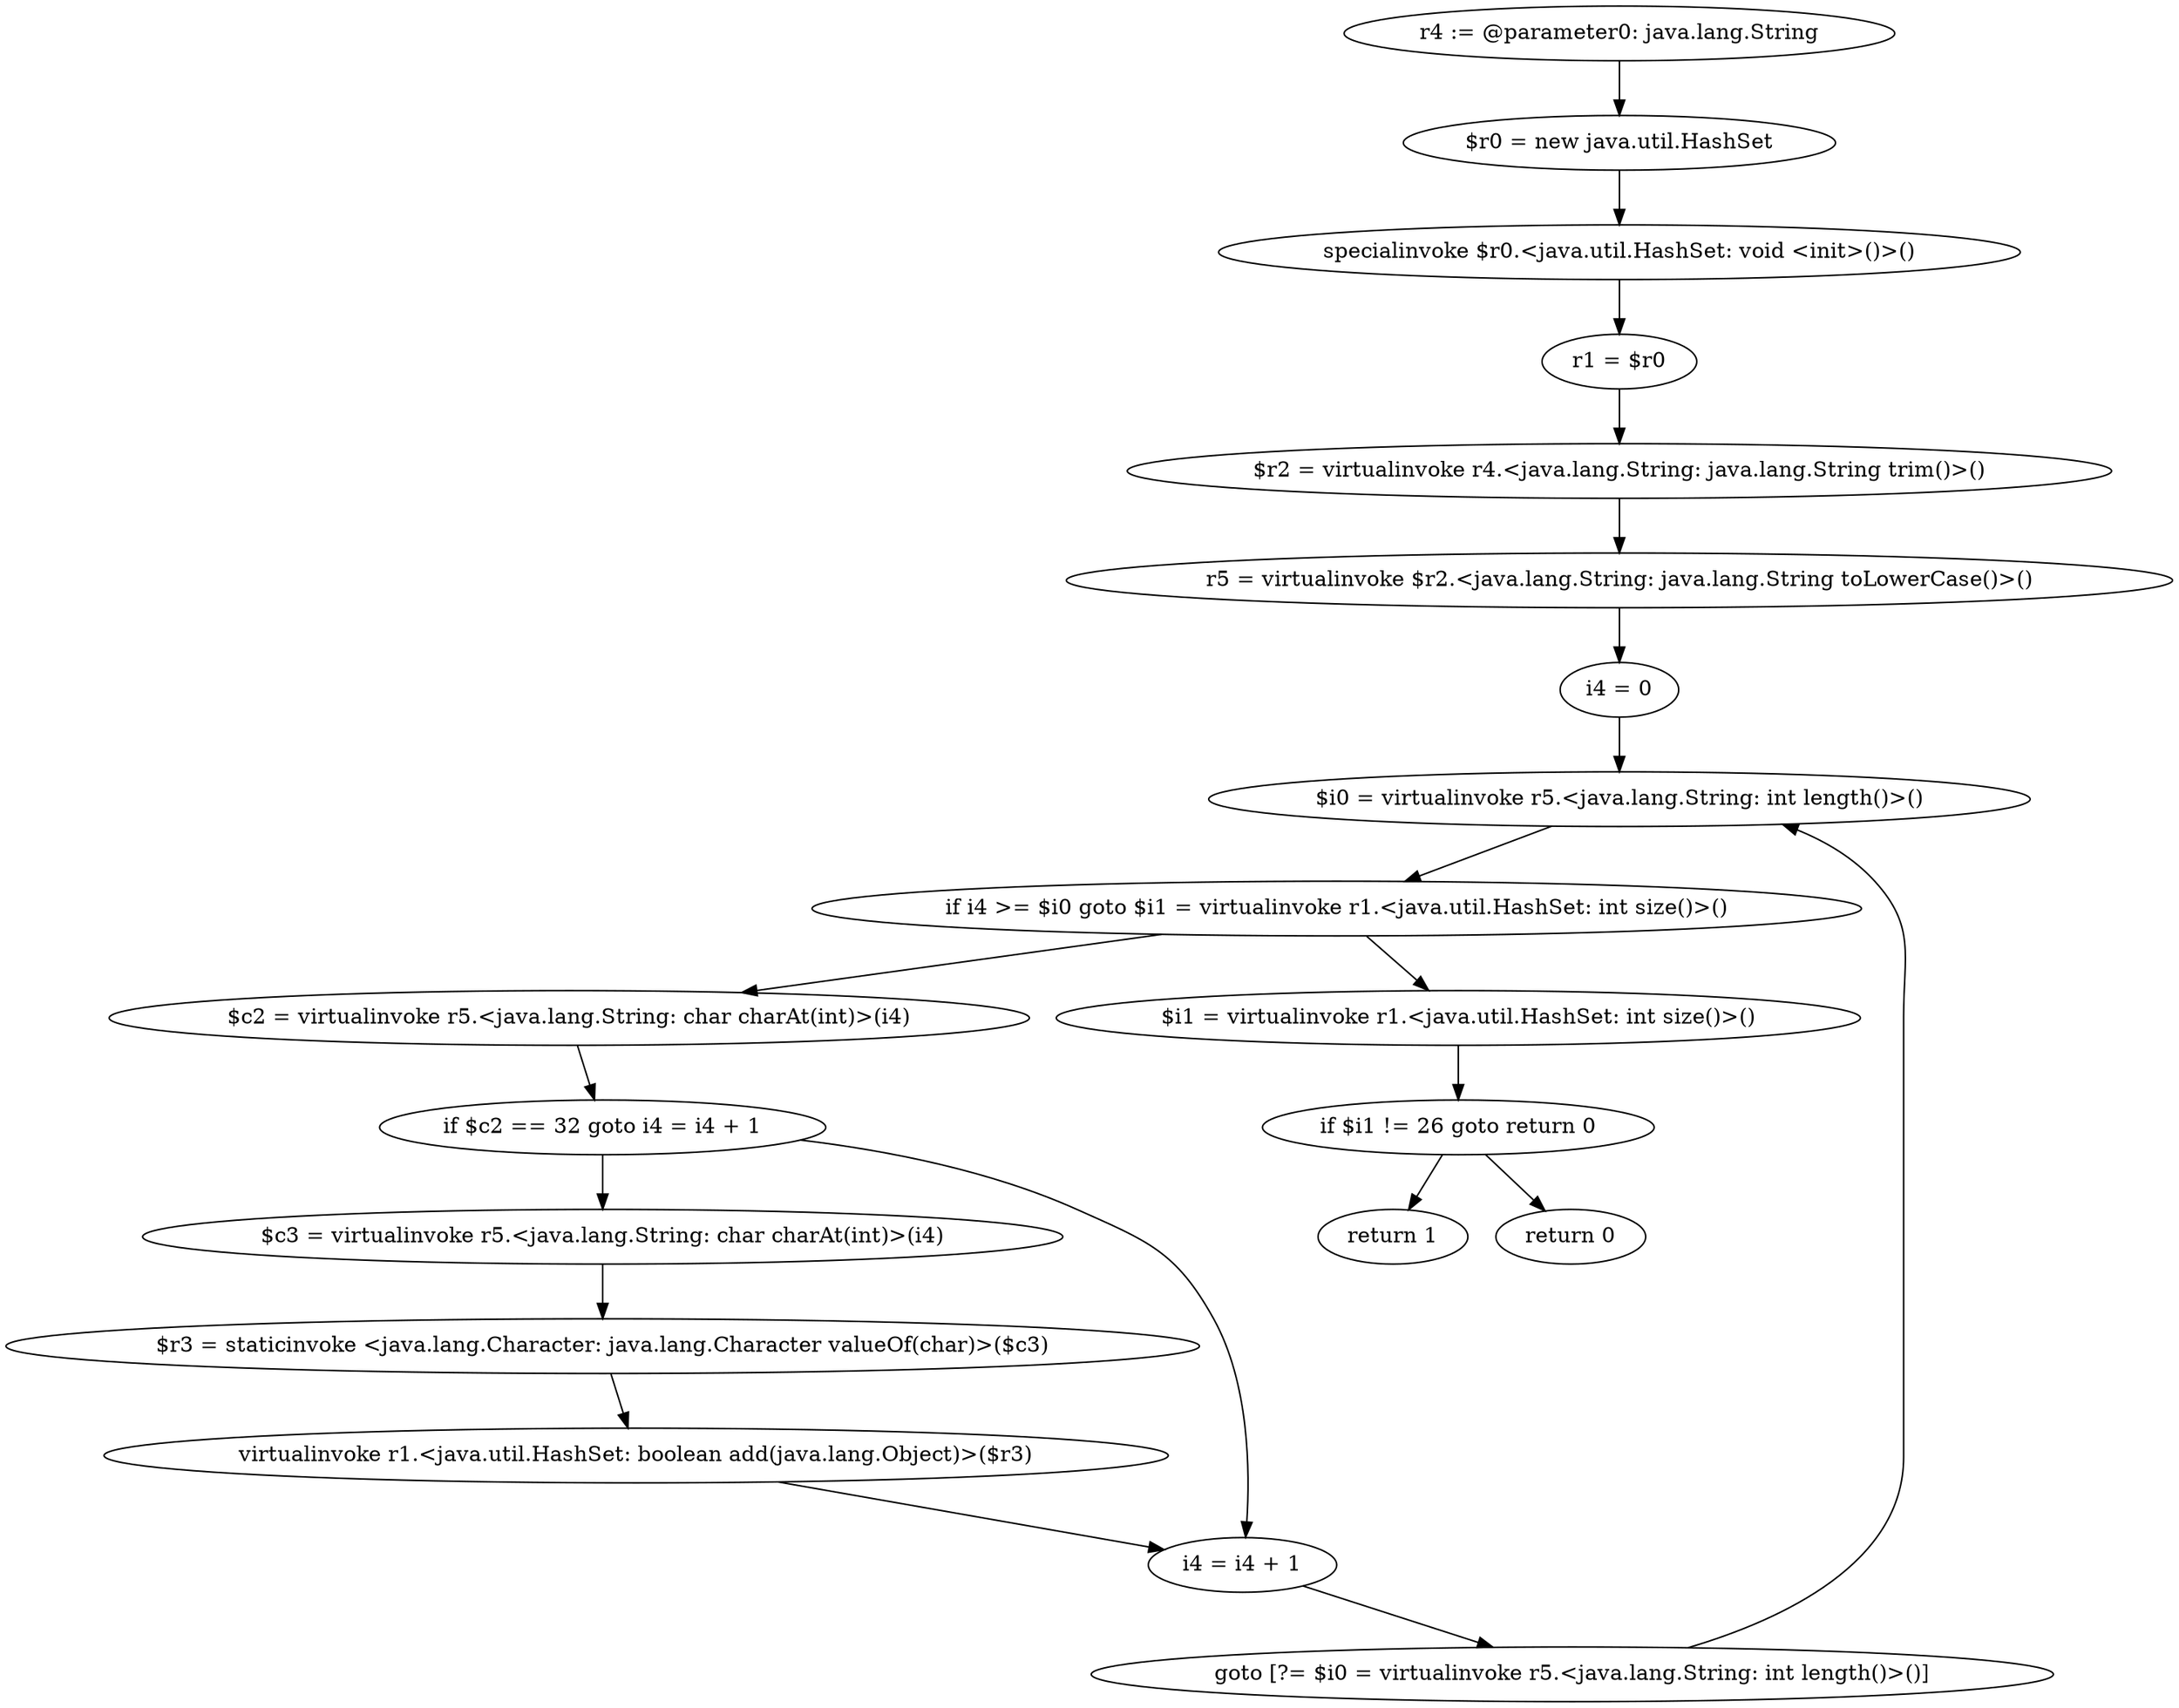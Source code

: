 digraph "unitGraph" {
    "r4 := @parameter0: java.lang.String"
    "$r0 = new java.util.HashSet"
    "specialinvoke $r0.<java.util.HashSet: void <init>()>()"
    "r1 = $r0"
    "$r2 = virtualinvoke r4.<java.lang.String: java.lang.String trim()>()"
    "r5 = virtualinvoke $r2.<java.lang.String: java.lang.String toLowerCase()>()"
    "i4 = 0"
    "$i0 = virtualinvoke r5.<java.lang.String: int length()>()"
    "if i4 >= $i0 goto $i1 = virtualinvoke r1.<java.util.HashSet: int size()>()"
    "$c2 = virtualinvoke r5.<java.lang.String: char charAt(int)>(i4)"
    "if $c2 == 32 goto i4 = i4 + 1"
    "$c3 = virtualinvoke r5.<java.lang.String: char charAt(int)>(i4)"
    "$r3 = staticinvoke <java.lang.Character: java.lang.Character valueOf(char)>($c3)"
    "virtualinvoke r1.<java.util.HashSet: boolean add(java.lang.Object)>($r3)"
    "i4 = i4 + 1"
    "goto [?= $i0 = virtualinvoke r5.<java.lang.String: int length()>()]"
    "$i1 = virtualinvoke r1.<java.util.HashSet: int size()>()"
    "if $i1 != 26 goto return 0"
    "return 1"
    "return 0"
    "r4 := @parameter0: java.lang.String"->"$r0 = new java.util.HashSet";
    "$r0 = new java.util.HashSet"->"specialinvoke $r0.<java.util.HashSet: void <init>()>()";
    "specialinvoke $r0.<java.util.HashSet: void <init>()>()"->"r1 = $r0";
    "r1 = $r0"->"$r2 = virtualinvoke r4.<java.lang.String: java.lang.String trim()>()";
    "$r2 = virtualinvoke r4.<java.lang.String: java.lang.String trim()>()"->"r5 = virtualinvoke $r2.<java.lang.String: java.lang.String toLowerCase()>()";
    "r5 = virtualinvoke $r2.<java.lang.String: java.lang.String toLowerCase()>()"->"i4 = 0";
    "i4 = 0"->"$i0 = virtualinvoke r5.<java.lang.String: int length()>()";
    "$i0 = virtualinvoke r5.<java.lang.String: int length()>()"->"if i4 >= $i0 goto $i1 = virtualinvoke r1.<java.util.HashSet: int size()>()";
    "if i4 >= $i0 goto $i1 = virtualinvoke r1.<java.util.HashSet: int size()>()"->"$c2 = virtualinvoke r5.<java.lang.String: char charAt(int)>(i4)";
    "if i4 >= $i0 goto $i1 = virtualinvoke r1.<java.util.HashSet: int size()>()"->"$i1 = virtualinvoke r1.<java.util.HashSet: int size()>()";
    "$c2 = virtualinvoke r5.<java.lang.String: char charAt(int)>(i4)"->"if $c2 == 32 goto i4 = i4 + 1";
    "if $c2 == 32 goto i4 = i4 + 1"->"$c3 = virtualinvoke r5.<java.lang.String: char charAt(int)>(i4)";
    "if $c2 == 32 goto i4 = i4 + 1"->"i4 = i4 + 1";
    "$c3 = virtualinvoke r5.<java.lang.String: char charAt(int)>(i4)"->"$r3 = staticinvoke <java.lang.Character: java.lang.Character valueOf(char)>($c3)";
    "$r3 = staticinvoke <java.lang.Character: java.lang.Character valueOf(char)>($c3)"->"virtualinvoke r1.<java.util.HashSet: boolean add(java.lang.Object)>($r3)";
    "virtualinvoke r1.<java.util.HashSet: boolean add(java.lang.Object)>($r3)"->"i4 = i4 + 1";
    "i4 = i4 + 1"->"goto [?= $i0 = virtualinvoke r5.<java.lang.String: int length()>()]";
    "goto [?= $i0 = virtualinvoke r5.<java.lang.String: int length()>()]"->"$i0 = virtualinvoke r5.<java.lang.String: int length()>()";
    "$i1 = virtualinvoke r1.<java.util.HashSet: int size()>()"->"if $i1 != 26 goto return 0";
    "if $i1 != 26 goto return 0"->"return 1";
    "if $i1 != 26 goto return 0"->"return 0";
}
